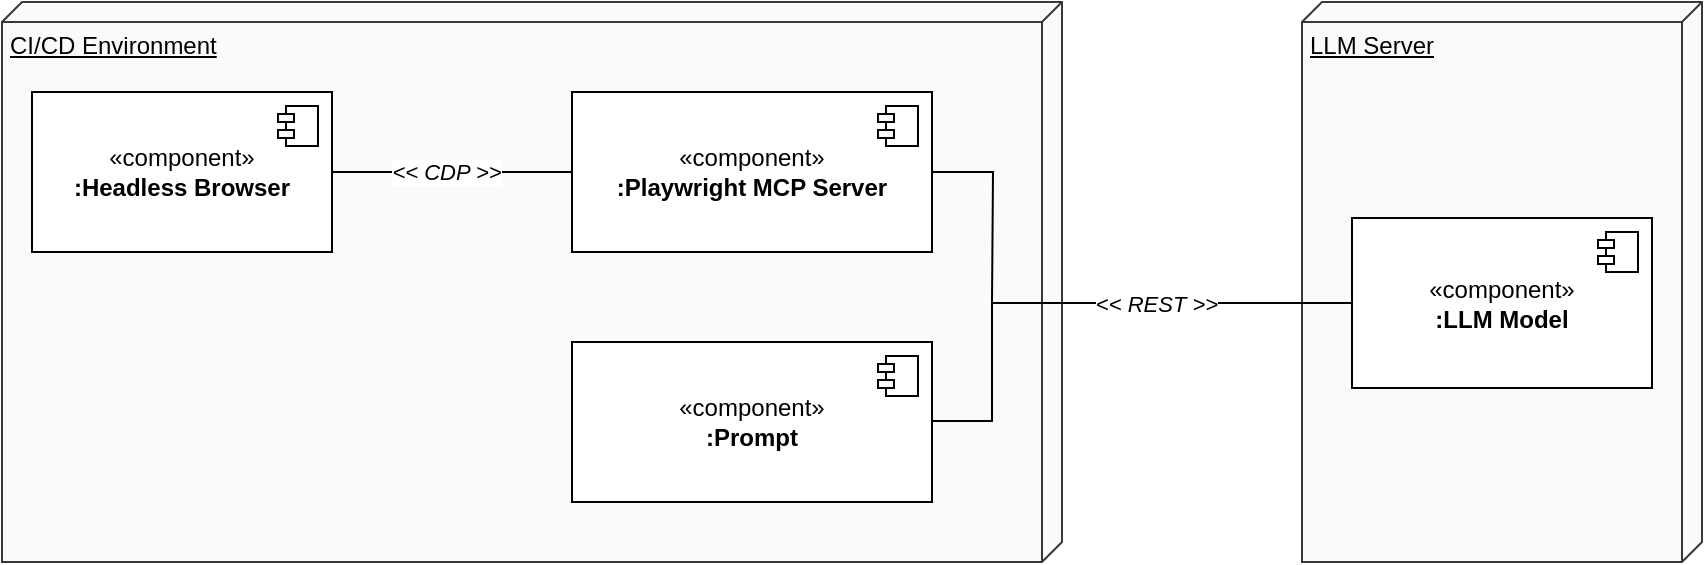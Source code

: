 <mxfile version="28.0.6">
  <diagram name="Page-1" id="o31JFWJSxObm_PE2Y7e0">
    <mxGraphModel dx="2140" dy="912" grid="1" gridSize="10" guides="1" tooltips="1" connect="1" arrows="1" fold="1" page="1" pageScale="1" pageWidth="850" pageHeight="1100" math="0" shadow="0">
      <root>
        <mxCell id="0" />
        <mxCell id="1" parent="0" />
        <mxCell id="ytNqxNjFTpGv5gHGB567-1" value="CI/CD Environment" style="verticalAlign=top;align=left;spacingTop=8;spacingLeft=2;spacingRight=12;shape=cube;size=10;direction=south;fontStyle=4;html=1;whiteSpace=wrap;fillColor=#FAFAFA;strokeColor=#36393d;" parent="1" vertex="1">
          <mxGeometry x="-425" y="400" width="530" height="280" as="geometry" />
        </mxCell>
        <mxCell id="ThOp-BylEAdNaB0-3Ad_-1" style="edgeStyle=orthogonalEdgeStyle;rounded=0;orthogonalLoop=1;jettySize=auto;html=1;endArrow=none;endFill=0;" edge="1" parent="1" source="ytNqxNjFTpGv5gHGB567-4">
          <mxGeometry relative="1" as="geometry">
            <mxPoint x="70" y="550" as="targetPoint" />
          </mxGeometry>
        </mxCell>
        <mxCell id="ytNqxNjFTpGv5gHGB567-4" value="«component&lt;span style=&quot;background-color: transparent; color: light-dark(rgb(0, 0, 0), rgb(255, 255, 255));&quot;&gt;»&lt;/span&gt;&lt;div&gt;&lt;b&gt;:Playwright MCP Server&lt;/b&gt;&lt;/div&gt;" style="html=1;dropTarget=0;whiteSpace=wrap;" parent="1" vertex="1">
          <mxGeometry x="-140" y="445" width="180" height="80" as="geometry" />
        </mxCell>
        <mxCell id="ytNqxNjFTpGv5gHGB567-5" value="" style="shape=module;jettyWidth=8;jettyHeight=4;" parent="ytNqxNjFTpGv5gHGB567-4" vertex="1">
          <mxGeometry x="1" width="20" height="20" relative="1" as="geometry">
            <mxPoint x="-27" y="7" as="offset" />
          </mxGeometry>
        </mxCell>
        <mxCell id="ytNqxNjFTpGv5gHGB567-9" value="LLM Server" style="verticalAlign=top;align=left;spacingTop=8;spacingLeft=2;spacingRight=12;shape=cube;size=10;direction=south;fontStyle=4;html=1;whiteSpace=wrap;fillColor=#FAFAFA;strokeColor=#36393d;" parent="1" vertex="1">
          <mxGeometry x="225" y="400" width="200" height="280" as="geometry" />
        </mxCell>
        <mxCell id="ytNqxNjFTpGv5gHGB567-10" value="«component&lt;span style=&quot;background-color: transparent; color: light-dark(rgb(0, 0, 0), rgb(255, 255, 255));&quot;&gt;»&lt;/span&gt;&lt;div&gt;&lt;b&gt;:LLM Model&lt;/b&gt;&lt;/div&gt;" style="html=1;dropTarget=0;whiteSpace=wrap;" parent="1" vertex="1">
          <mxGeometry x="250" y="508" width="150" height="85" as="geometry" />
        </mxCell>
        <mxCell id="ytNqxNjFTpGv5gHGB567-11" value="" style="shape=module;jettyWidth=8;jettyHeight=4;" parent="ytNqxNjFTpGv5gHGB567-10" vertex="1">
          <mxGeometry x="1" width="20" height="20" relative="1" as="geometry">
            <mxPoint x="-27" y="7" as="offset" />
          </mxGeometry>
        </mxCell>
        <mxCell id="ytNqxNjFTpGv5gHGB567-12" value="«component&lt;span style=&quot;background-color: transparent; color: light-dark(rgb(0, 0, 0), rgb(255, 255, 255));&quot;&gt;»&lt;/span&gt;&lt;div&gt;&lt;b&gt;:Headless Browser&lt;/b&gt;&lt;/div&gt;" style="html=1;dropTarget=0;whiteSpace=wrap;" parent="1" vertex="1">
          <mxGeometry x="-410" y="445" width="150" height="80" as="geometry" />
        </mxCell>
        <mxCell id="ytNqxNjFTpGv5gHGB567-13" value="" style="shape=module;jettyWidth=8;jettyHeight=4;" parent="ytNqxNjFTpGv5gHGB567-12" vertex="1">
          <mxGeometry x="1" width="20" height="20" relative="1" as="geometry">
            <mxPoint x="-27" y="7" as="offset" />
          </mxGeometry>
        </mxCell>
        <mxCell id="ytNqxNjFTpGv5gHGB567-23" style="edgeStyle=orthogonalEdgeStyle;rounded=0;orthogonalLoop=1;jettySize=auto;html=1;entryX=1;entryY=0.5;entryDx=0;entryDy=0;endArrow=none;endFill=0;" parent="1" source="ytNqxNjFTpGv5gHGB567-4" target="ytNqxNjFTpGv5gHGB567-12" edge="1">
          <mxGeometry relative="1" as="geometry">
            <mxPoint x="-185" y="485" as="targetPoint" />
          </mxGeometry>
        </mxCell>
        <mxCell id="ThOp-BylEAdNaB0-3Ad_-3" value="&lt;i&gt;&amp;lt;&amp;lt; CDP &amp;gt;&amp;gt;&lt;/i&gt;" style="edgeLabel;html=1;align=center;verticalAlign=middle;resizable=0;points=[];" vertex="1" connectable="0" parent="ytNqxNjFTpGv5gHGB567-23">
          <mxGeometry x="0.061" relative="1" as="geometry">
            <mxPoint as="offset" />
          </mxGeometry>
        </mxCell>
        <mxCell id="ytNqxNjFTpGv5gHGB567-24" value="«component&lt;span style=&quot;background-color: transparent; color: light-dark(rgb(0, 0, 0), rgb(255, 255, 255));&quot;&gt;»&lt;/span&gt;&lt;div&gt;&lt;b&gt;:Prompt&lt;/b&gt;&lt;/div&gt;" style="html=1;dropTarget=0;whiteSpace=wrap;" parent="1" vertex="1">
          <mxGeometry x="-140" y="570" width="180" height="80" as="geometry" />
        </mxCell>
        <mxCell id="ytNqxNjFTpGv5gHGB567-25" value="" style="shape=module;jettyWidth=8;jettyHeight=4;" parent="ytNqxNjFTpGv5gHGB567-24" vertex="1">
          <mxGeometry x="1" width="20" height="20" relative="1" as="geometry">
            <mxPoint x="-27" y="7" as="offset" />
          </mxGeometry>
        </mxCell>
        <mxCell id="ytNqxNjFTpGv5gHGB567-27" style="edgeStyle=orthogonalEdgeStyle;rounded=0;orthogonalLoop=1;jettySize=auto;html=1;entryX=0;entryY=0.5;entryDx=0;entryDy=0;endArrow=none;endFill=0;" parent="1" edge="1" target="ytNqxNjFTpGv5gHGB567-10">
          <mxGeometry relative="1" as="geometry">
            <mxPoint x="40" y="609.5" as="sourcePoint" />
            <mxPoint x="155" y="550" as="targetPoint" />
            <Array as="points">
              <mxPoint x="70" y="610" />
              <mxPoint x="70" y="551" />
            </Array>
          </mxGeometry>
        </mxCell>
        <mxCell id="ThOp-BylEAdNaB0-3Ad_-2" value="&lt;i&gt;&amp;lt;&amp;lt; REST &amp;gt;&amp;gt;&lt;/i&gt;" style="edgeLabel;html=1;align=center;verticalAlign=middle;resizable=0;points=[];" vertex="1" connectable="0" parent="ytNqxNjFTpGv5gHGB567-27">
          <mxGeometry x="0.273" relative="1" as="geometry">
            <mxPoint as="offset" />
          </mxGeometry>
        </mxCell>
      </root>
    </mxGraphModel>
  </diagram>
</mxfile>
